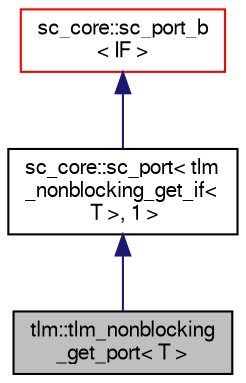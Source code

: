 digraph "tlm::tlm_nonblocking_get_port&lt; T &gt;"
{
  edge [fontname="FreeSans",fontsize="10",labelfontname="FreeSans",labelfontsize="10"];
  node [fontname="FreeSans",fontsize="10",shape=record];
  Node5 [label="tlm::tlm_nonblocking\l_get_port\< T \>",height=0.2,width=0.4,color="black", fillcolor="grey75", style="filled", fontcolor="black"];
  Node6 -> Node5 [dir="back",color="midnightblue",fontsize="10",style="solid",fontname="FreeSans"];
  Node6 [label="sc_core::sc_port\< tlm\l_nonblocking_get_if\<\l T \>, 1 \>",height=0.2,width=0.4,color="black", fillcolor="white", style="filled",URL="/mnt/c/Users/fangk/Documents/hdl-playground/lib/systemc-2.3.3/objdir/docs/sysc/doxygen/systemc.tag$a01224.html"];
  Node7 -> Node6 [dir="back",color="midnightblue",fontsize="10",style="solid",fontname="FreeSans"];
  Node7 [label="sc_core::sc_port_b\l\< IF \>",height=0.2,width=0.4,color="red", fillcolor="white", style="filled",URL="/mnt/c/Users/fangk/Documents/hdl-playground/lib/systemc-2.3.3/objdir/docs/sysc/doxygen/systemc.tag$a01220.html"];
}
